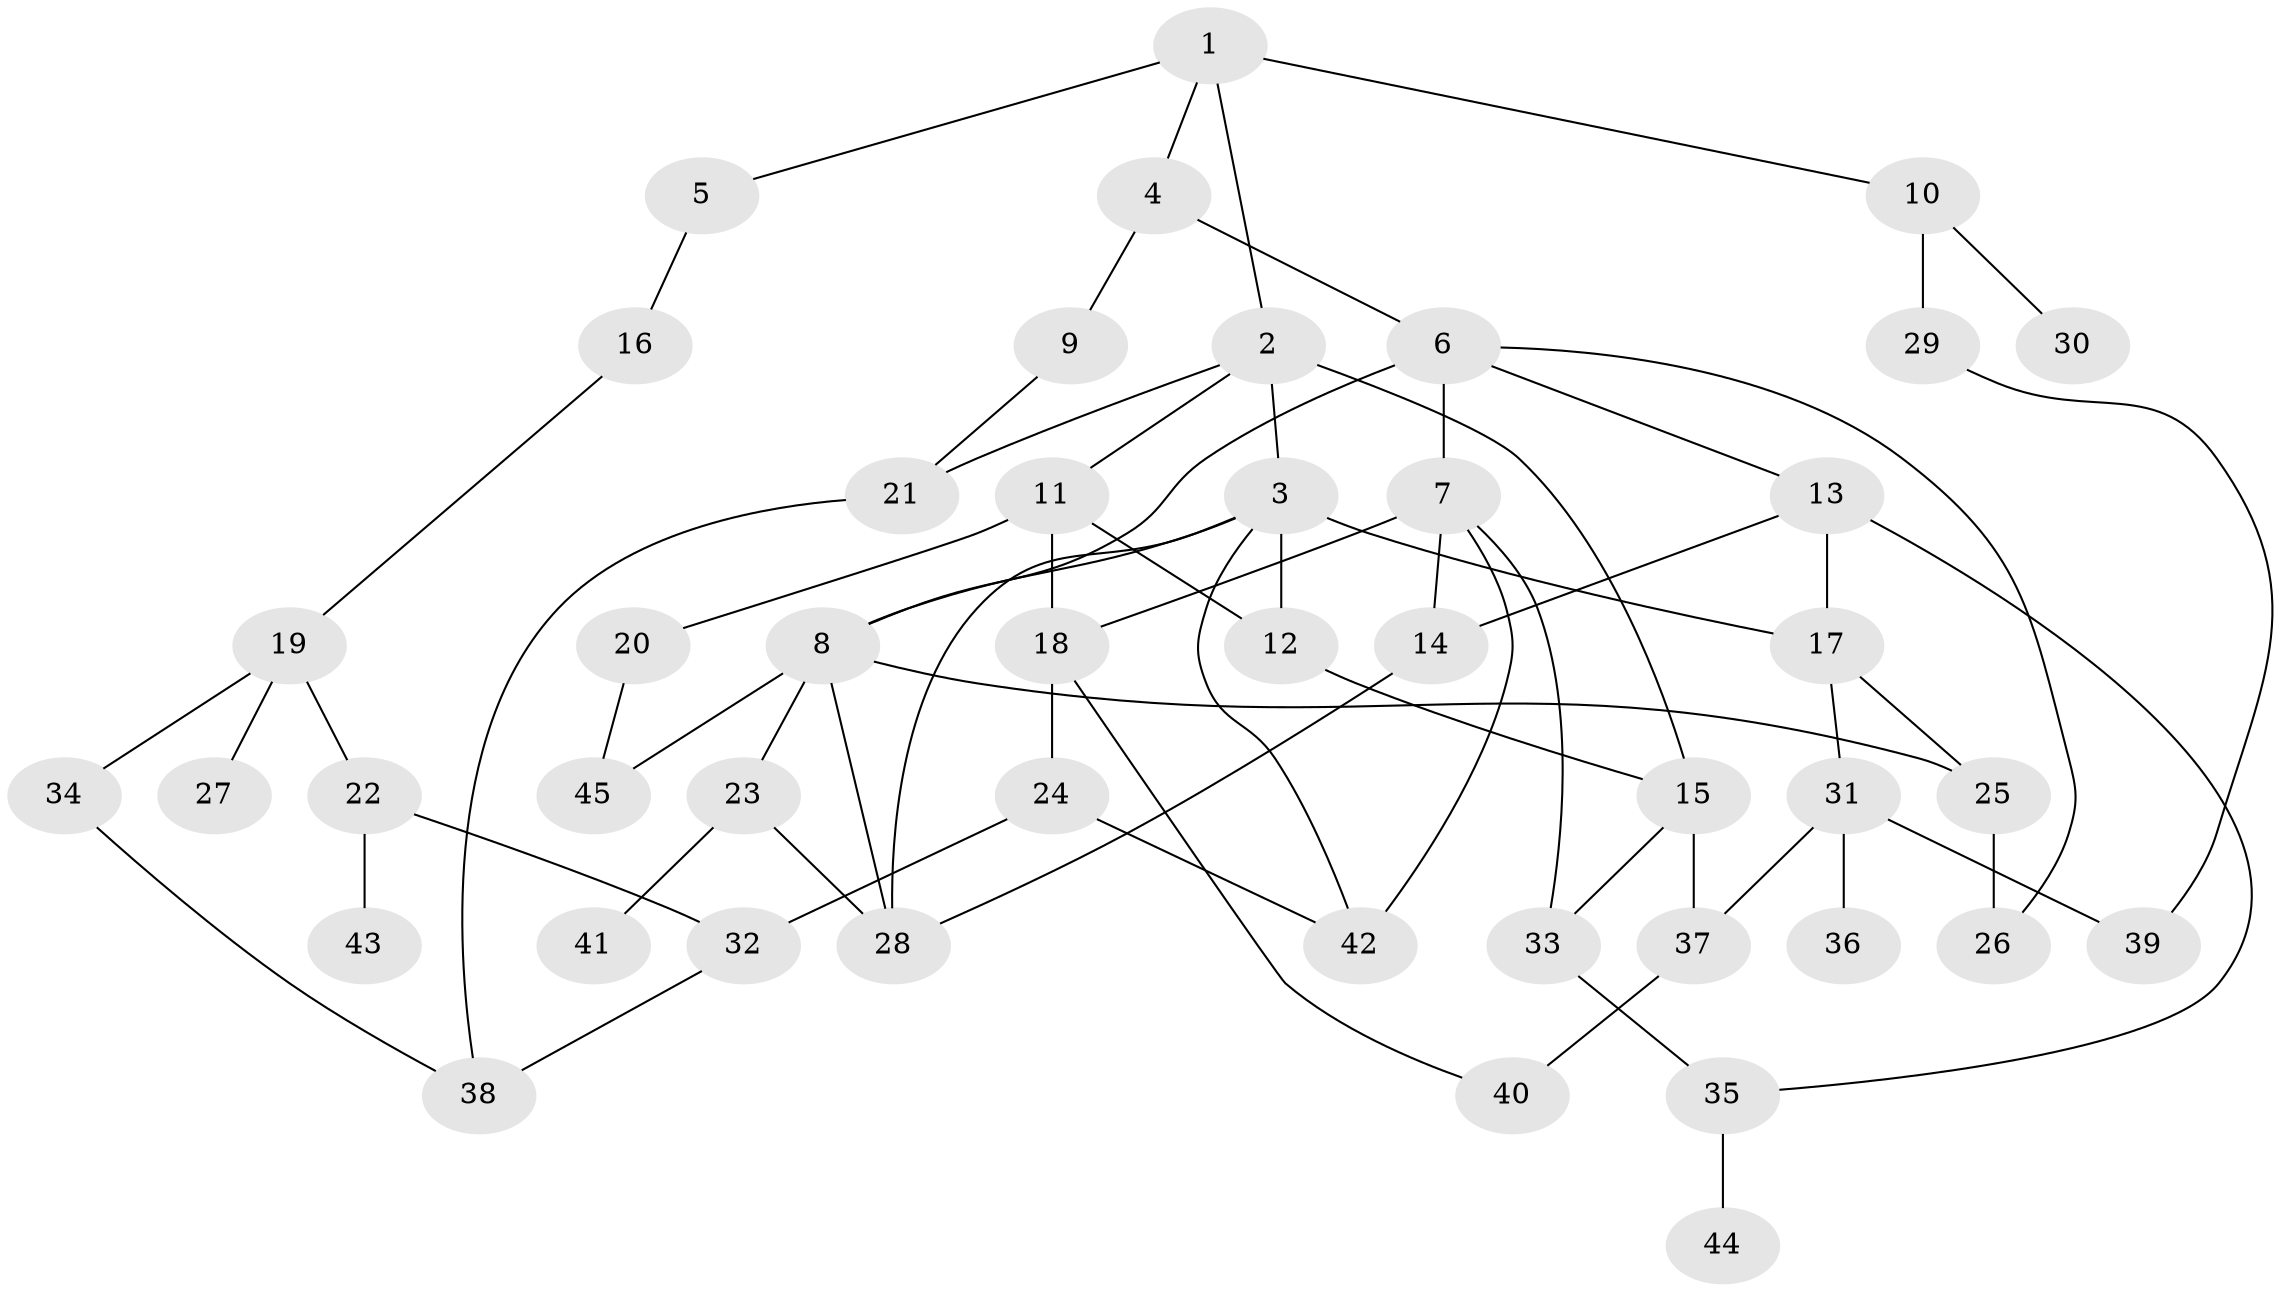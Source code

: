 // original degree distribution, {5: 0.06896551724137931, 3: 0.1724137931034483, 2: 0.367816091954023, 6: 0.022988505747126436, 8: 0.011494252873563218, 4: 0.13793103448275862, 1: 0.21839080459770116}
// Generated by graph-tools (version 1.1) at 2025/34/03/09/25 02:34:06]
// undirected, 45 vertices, 67 edges
graph export_dot {
graph [start="1"]
  node [color=gray90,style=filled];
  1;
  2;
  3;
  4;
  5;
  6;
  7;
  8;
  9;
  10;
  11;
  12;
  13;
  14;
  15;
  16;
  17;
  18;
  19;
  20;
  21;
  22;
  23;
  24;
  25;
  26;
  27;
  28;
  29;
  30;
  31;
  32;
  33;
  34;
  35;
  36;
  37;
  38;
  39;
  40;
  41;
  42;
  43;
  44;
  45;
  1 -- 2 [weight=1.0];
  1 -- 4 [weight=1.0];
  1 -- 5 [weight=1.0];
  1 -- 10 [weight=1.0];
  2 -- 3 [weight=1.0];
  2 -- 11 [weight=1.0];
  2 -- 15 [weight=1.0];
  2 -- 21 [weight=1.0];
  3 -- 8 [weight=1.0];
  3 -- 12 [weight=1.0];
  3 -- 17 [weight=1.0];
  3 -- 28 [weight=1.0];
  3 -- 42 [weight=1.0];
  4 -- 6 [weight=1.0];
  4 -- 9 [weight=1.0];
  5 -- 16 [weight=1.0];
  6 -- 7 [weight=1.0];
  6 -- 8 [weight=1.0];
  6 -- 13 [weight=1.0];
  6 -- 26 [weight=1.0];
  7 -- 14 [weight=1.0];
  7 -- 18 [weight=1.0];
  7 -- 33 [weight=1.0];
  7 -- 42 [weight=1.0];
  8 -- 23 [weight=2.0];
  8 -- 25 [weight=1.0];
  8 -- 28 [weight=1.0];
  8 -- 45 [weight=1.0];
  9 -- 21 [weight=1.0];
  10 -- 29 [weight=1.0];
  10 -- 30 [weight=1.0];
  11 -- 12 [weight=1.0];
  11 -- 18 [weight=1.0];
  11 -- 20 [weight=1.0];
  12 -- 15 [weight=1.0];
  13 -- 14 [weight=1.0];
  13 -- 17 [weight=1.0];
  13 -- 35 [weight=1.0];
  14 -- 28 [weight=1.0];
  15 -- 33 [weight=1.0];
  15 -- 37 [weight=1.0];
  16 -- 19 [weight=1.0];
  17 -- 25 [weight=1.0];
  17 -- 31 [weight=1.0];
  18 -- 24 [weight=1.0];
  18 -- 40 [weight=1.0];
  19 -- 22 [weight=1.0];
  19 -- 27 [weight=1.0];
  19 -- 34 [weight=1.0];
  20 -- 45 [weight=1.0];
  21 -- 38 [weight=1.0];
  22 -- 32 [weight=1.0];
  22 -- 43 [weight=1.0];
  23 -- 28 [weight=2.0];
  23 -- 41 [weight=1.0];
  24 -- 32 [weight=1.0];
  24 -- 42 [weight=1.0];
  25 -- 26 [weight=1.0];
  29 -- 39 [weight=1.0];
  31 -- 36 [weight=1.0];
  31 -- 37 [weight=1.0];
  31 -- 39 [weight=1.0];
  32 -- 38 [weight=1.0];
  33 -- 35 [weight=1.0];
  34 -- 38 [weight=1.0];
  35 -- 44 [weight=1.0];
  37 -- 40 [weight=1.0];
}

